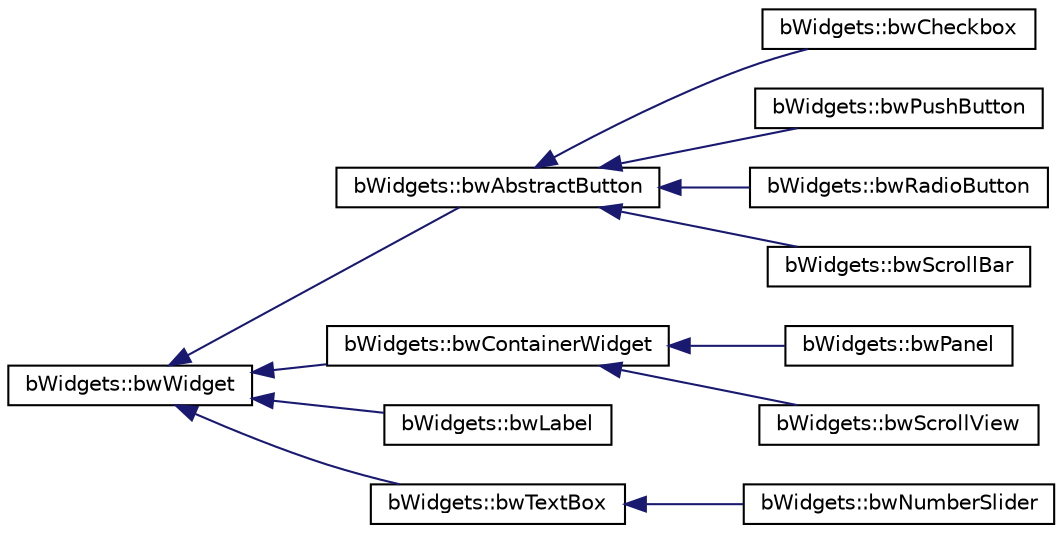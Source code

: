 digraph "Graphical Class Hierarchy"
{
 // LATEX_PDF_SIZE
  edge [fontname="Helvetica",fontsize="10",labelfontname="Helvetica",labelfontsize="10"];
  node [fontname="Helvetica",fontsize="10",shape=record];
  rankdir="LR";
  Node0 [label="bWidgets::bwWidget",height=0.2,width=0.4,color="black", fillcolor="white", style="filled",URL="$classbWidgets_1_1bwWidget.html",tooltip="Abstract base class that all widgets derive from."];
  Node0 -> Node1 [dir="back",color="midnightblue",fontsize="10",style="solid",fontname="Helvetica"];
  Node1 [label="bWidgets::bwAbstractButton",height=0.2,width=0.4,color="black", fillcolor="white", style="filled",URL="$classbWidgets_1_1bwAbstractButton.html",tooltip="Base class for button like widgets."];
  Node1 -> Node2 [dir="back",color="midnightblue",fontsize="10",style="solid",fontname="Helvetica"];
  Node2 [label="bWidgets::bwCheckbox",height=0.2,width=0.4,color="black", fillcolor="white", style="filled",URL="$classbWidgets_1_1bwCheckbox.html",tooltip=" "];
  Node1 -> Node3 [dir="back",color="midnightblue",fontsize="10",style="solid",fontname="Helvetica"];
  Node3 [label="bWidgets::bwPushButton",height=0.2,width=0.4,color="black", fillcolor="white", style="filled",URL="$classbWidgets_1_1bwPushButton.html",tooltip=" "];
  Node1 -> Node4 [dir="back",color="midnightblue",fontsize="10",style="solid",fontname="Helvetica"];
  Node4 [label="bWidgets::bwRadioButton",height=0.2,width=0.4,color="black", fillcolor="white", style="filled",URL="$classbWidgets_1_1bwRadioButton.html",tooltip="A radio-button like widget retaining a pressed state once pressed."];
  Node1 -> Node5 [dir="back",color="midnightblue",fontsize="10",style="solid",fontname="Helvetica"];
  Node5 [label="bWidgets::bwScrollBar",height=0.2,width=0.4,color="black", fillcolor="white", style="filled",URL="$classbWidgets_1_1bwScrollBar.html",tooltip=" "];
  Node0 -> Node6 [dir="back",color="midnightblue",fontsize="10",style="solid",fontname="Helvetica"];
  Node6 [label="bWidgets::bwContainerWidget",height=0.2,width=0.4,color="black", fillcolor="white", style="filled",URL="$classbWidgets_1_1bwContainerWidget.html",tooltip=" "];
  Node6 -> Node7 [dir="back",color="midnightblue",fontsize="10",style="solid",fontname="Helvetica"];
  Node7 [label="bWidgets::bwPanel",height=0.2,width=0.4,color="black", fillcolor="white", style="filled",URL="$classbWidgets_1_1bwPanel.html",tooltip=" "];
  Node6 -> Node8 [dir="back",color="midnightblue",fontsize="10",style="solid",fontname="Helvetica"];
  Node8 [label="bWidgets::bwScrollView",height=0.2,width=0.4,color="black", fillcolor="white", style="filled",URL="$classbWidgets_1_1bwScrollView.html",tooltip=" "];
  Node0 -> Node9 [dir="back",color="midnightblue",fontsize="10",style="solid",fontname="Helvetica"];
  Node9 [label="bWidgets::bwLabel",height=0.2,width=0.4,color="black", fillcolor="white", style="filled",URL="$classbWidgets_1_1bwLabel.html",tooltip=" "];
  Node0 -> Node10 [dir="back",color="midnightblue",fontsize="10",style="solid",fontname="Helvetica"];
  Node10 [label="bWidgets::bwTextBox",height=0.2,width=0.4,color="black", fillcolor="white", style="filled",URL="$classbWidgets_1_1bwTextBox.html",tooltip=" "];
  Node10 -> Node11 [dir="back",color="midnightblue",fontsize="10",style="solid",fontname="Helvetica"];
  Node11 [label="bWidgets::bwNumberSlider",height=0.2,width=0.4,color="black", fillcolor="white", style="filled",URL="$classbWidgets_1_1bwNumberSlider.html",tooltip=" "];
}
